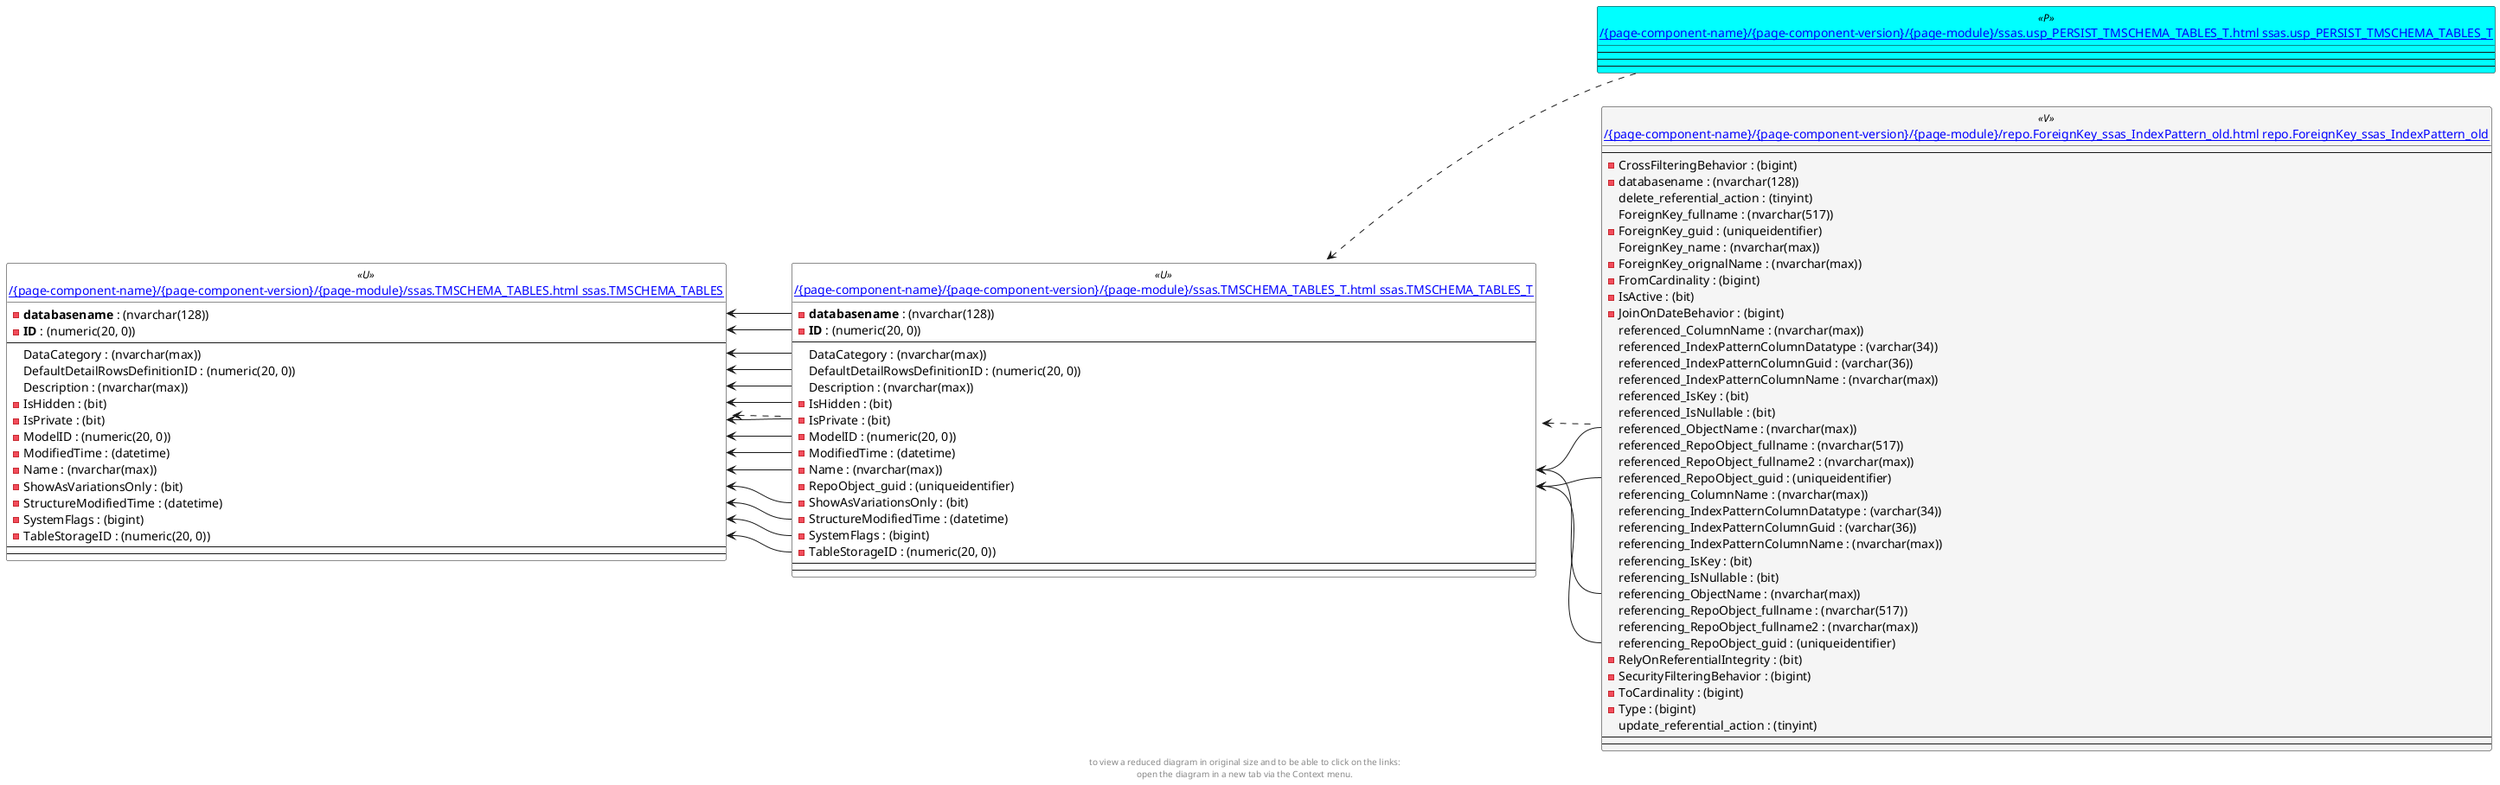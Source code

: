 @startuml
left to right direction
'top to bottom direction
hide circle
'avoide "." issues:
set namespaceSeparator none


skinparam class {
  BackgroundColor White
  BackgroundColor<<FN>> Yellow
  BackgroundColor<<FS>> Yellow
  BackgroundColor<<FT>> LightGray
  BackgroundColor<<IF>> Yellow
  BackgroundColor<<IS>> Yellow
  BackgroundColor<<P>> Aqua
  BackgroundColor<<PC>> Aqua
  BackgroundColor<<SN>> Yellow
  BackgroundColor<<SO>> SlateBlue
  BackgroundColor<<TF>> LightGray
  BackgroundColor<<TR>> Tomato
  BackgroundColor<<U>> White
  BackgroundColor<<V>> WhiteSmoke
  BackgroundColor<<X>> Aqua
}


entity "[[{site-url}/{page-component-name}/{page-component-version}/{page-module}/repo.ForeignKey_ssas_IndexPattern_old.html repo.ForeignKey_ssas_IndexPattern_old]]" as repo.ForeignKey_ssas_IndexPattern_old << V >> {
  --
  - CrossFilteringBehavior : (bigint)
  - databasename : (nvarchar(128))
  delete_referential_action : (tinyint)
  ForeignKey_fullname : (nvarchar(517))
  - ForeignKey_guid : (uniqueidentifier)
  ForeignKey_name : (nvarchar(max))
  - ForeignKey_orignalName : (nvarchar(max))
  - FromCardinality : (bigint)
  - IsActive : (bit)
  - JoinOnDateBehavior : (bigint)
  referenced_ColumnName : (nvarchar(max))
  referenced_IndexPatternColumnDatatype : (varchar(34))
  referenced_IndexPatternColumnGuid : (varchar(36))
  referenced_IndexPatternColumnName : (nvarchar(max))
  referenced_IsKey : (bit)
  referenced_IsNullable : (bit)
  referenced_ObjectName : (nvarchar(max))
  referenced_RepoObject_fullname : (nvarchar(517))
  referenced_RepoObject_fullname2 : (nvarchar(max))
  referenced_RepoObject_guid : (uniqueidentifier)
  referencing_ColumnName : (nvarchar(max))
  referencing_IndexPatternColumnDatatype : (varchar(34))
  referencing_IndexPatternColumnGuid : (varchar(36))
  referencing_IndexPatternColumnName : (nvarchar(max))
  referencing_IsKey : (bit)
  referencing_IsNullable : (bit)
  referencing_ObjectName : (nvarchar(max))
  referencing_RepoObject_fullname : (nvarchar(517))
  referencing_RepoObject_fullname2 : (nvarchar(max))
  referencing_RepoObject_guid : (uniqueidentifier)
  - RelyOnReferentialIntegrity : (bit)
  - SecurityFilteringBehavior : (bigint)
  - ToCardinality : (bigint)
  - Type : (bigint)
  update_referential_action : (tinyint)
  --
  --
}

entity "[[{site-url}/{page-component-name}/{page-component-version}/{page-module}/ssas.TMSCHEMA_TABLES.html ssas.TMSCHEMA_TABLES]]" as ssas.TMSCHEMA_TABLES << U >> {
  - **databasename** : (nvarchar(128))
  - **ID** : (numeric(20, 0))
  --
  DataCategory : (nvarchar(max))
  DefaultDetailRowsDefinitionID : (numeric(20, 0))
  Description : (nvarchar(max))
  - IsHidden : (bit)
  - IsPrivate : (bit)
  - ModelID : (numeric(20, 0))
  - ModifiedTime : (datetime)
  - Name : (nvarchar(max))
  - ShowAsVariationsOnly : (bit)
  - StructureModifiedTime : (datetime)
  - SystemFlags : (bigint)
  - TableStorageID : (numeric(20, 0))
  --
  --
}

entity "[[{site-url}/{page-component-name}/{page-component-version}/{page-module}/ssas.TMSCHEMA_TABLES_T.html ssas.TMSCHEMA_TABLES_T]]" as ssas.TMSCHEMA_TABLES_T << U >> {
  - **databasename** : (nvarchar(128))
  - **ID** : (numeric(20, 0))
  --
  DataCategory : (nvarchar(max))
  DefaultDetailRowsDefinitionID : (numeric(20, 0))
  Description : (nvarchar(max))
  - IsHidden : (bit)
  - IsPrivate : (bit)
  - ModelID : (numeric(20, 0))
  - ModifiedTime : (datetime)
  - Name : (nvarchar(max))
  - RepoObject_guid : (uniqueidentifier)
  - ShowAsVariationsOnly : (bit)
  - StructureModifiedTime : (datetime)
  - SystemFlags : (bigint)
  - TableStorageID : (numeric(20, 0))
  --
  --
}

entity "[[{site-url}/{page-component-name}/{page-component-version}/{page-module}/ssas.usp_PERSIST_TMSCHEMA_TABLES_T.html ssas.usp_PERSIST_TMSCHEMA_TABLES_T]]" as ssas.usp_PERSIST_TMSCHEMA_TABLES_T << P >> {
  --
  --
  --
}

ssas.TMSCHEMA_TABLES <.. ssas.TMSCHEMA_TABLES_T
ssas.TMSCHEMA_TABLES_T <.. ssas.usp_PERSIST_TMSCHEMA_TABLES_T
ssas.TMSCHEMA_TABLES_T <.. repo.ForeignKey_ssas_IndexPattern_old
ssas.TMSCHEMA_TABLES::databasename <-- ssas.TMSCHEMA_TABLES_T::databasename
ssas.TMSCHEMA_TABLES::DataCategory <-- ssas.TMSCHEMA_TABLES_T::DataCategory
ssas.TMSCHEMA_TABLES::DefaultDetailRowsDefinitionID <-- ssas.TMSCHEMA_TABLES_T::DefaultDetailRowsDefinitionID
ssas.TMSCHEMA_TABLES::Description <-- ssas.TMSCHEMA_TABLES_T::Description
ssas.TMSCHEMA_TABLES::ID <-- ssas.TMSCHEMA_TABLES_T::ID
ssas.TMSCHEMA_TABLES::IsHidden <-- ssas.TMSCHEMA_TABLES_T::IsHidden
ssas.TMSCHEMA_TABLES::IsPrivate <-- ssas.TMSCHEMA_TABLES_T::IsPrivate
ssas.TMSCHEMA_TABLES::ModelID <-- ssas.TMSCHEMA_TABLES_T::ModelID
ssas.TMSCHEMA_TABLES::ModifiedTime <-- ssas.TMSCHEMA_TABLES_T::ModifiedTime
ssas.TMSCHEMA_TABLES::Name <-- ssas.TMSCHEMA_TABLES_T::Name
ssas.TMSCHEMA_TABLES::ShowAsVariationsOnly <-- ssas.TMSCHEMA_TABLES_T::ShowAsVariationsOnly
ssas.TMSCHEMA_TABLES::StructureModifiedTime <-- ssas.TMSCHEMA_TABLES_T::StructureModifiedTime
ssas.TMSCHEMA_TABLES::SystemFlags <-- ssas.TMSCHEMA_TABLES_T::SystemFlags
ssas.TMSCHEMA_TABLES::TableStorageID <-- ssas.TMSCHEMA_TABLES_T::TableStorageID
ssas.TMSCHEMA_TABLES_T::Name <-- repo.ForeignKey_ssas_IndexPattern_old::referenced_ObjectName
ssas.TMSCHEMA_TABLES_T::Name <-- repo.ForeignKey_ssas_IndexPattern_old::referencing_ObjectName
ssas.TMSCHEMA_TABLES_T::RepoObject_guid <-- repo.ForeignKey_ssas_IndexPattern_old::referenced_RepoObject_guid
ssas.TMSCHEMA_TABLES_T::RepoObject_guid <-- repo.ForeignKey_ssas_IndexPattern_old::referencing_RepoObject_guid
footer
to view a reduced diagram in original size and to be able to click on the links:
open the diagram in a new tab via the Context menu.
end footer

@enduml

